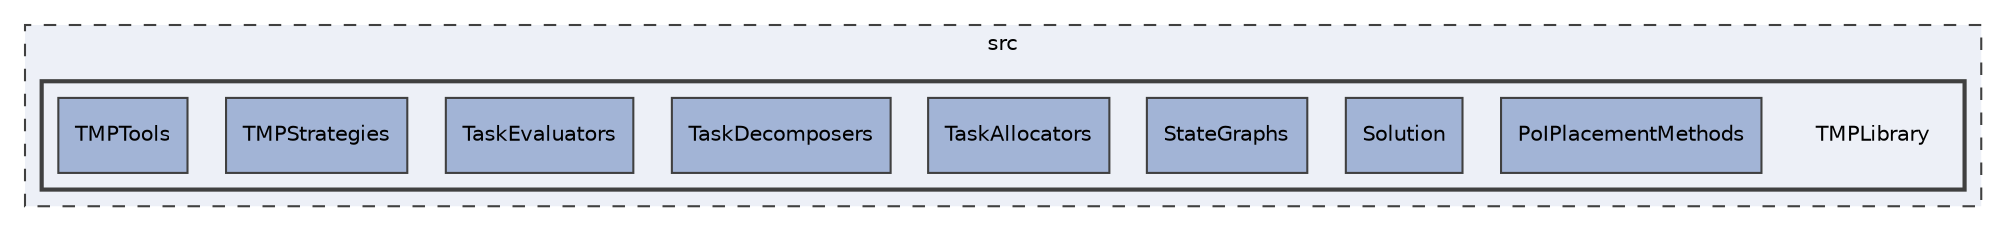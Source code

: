 digraph "TMPLibrary"
{
 // LATEX_PDF_SIZE
  edge [fontname="Helvetica",fontsize="10",labelfontname="Helvetica",labelfontsize="10"];
  node [fontname="Helvetica",fontsize="10",shape=record];
  compound=true
  subgraph clusterdir_68267d1309a1af8e8297ef4c3efbcdba {
    graph [ bgcolor="#edf0f7", pencolor="grey25", style="filled,dashed,", label="src", fontname="Helvetica", fontsize="10", URL="dir_68267d1309a1af8e8297ef4c3efbcdba.html"]
  subgraph clusterdir_b80fd4d84702310eb36fdf4f54b30238 {
    graph [ bgcolor="#edf0f7", pencolor="grey25", style="filled,bold,", label="", fontname="Helvetica", fontsize="10", URL="dir_b80fd4d84702310eb36fdf4f54b30238.html"]
    dir_b80fd4d84702310eb36fdf4f54b30238 [shape=plaintext, label="TMPLibrary"];
  dir_9ba28cdb4f46ffbe8d1e0fe86eac8dab [shape=box, label="PoIPlacementMethods", style="filled,", fillcolor="#a2b4d6", color="grey25", URL="dir_9ba28cdb4f46ffbe8d1e0fe86eac8dab.html"];
  dir_51371ca235312e6d9fee6131f8225ac0 [shape=box, label="Solution", style="filled,", fillcolor="#a2b4d6", color="grey25", URL="dir_51371ca235312e6d9fee6131f8225ac0.html"];
  dir_9640b31b81436f88def6d549463c504c [shape=box, label="StateGraphs", style="filled,", fillcolor="#a2b4d6", color="grey25", URL="dir_9640b31b81436f88def6d549463c504c.html"];
  dir_57bf25b3505a43131b4fed5a26b93828 [shape=box, label="TaskAllocators", style="filled,", fillcolor="#a2b4d6", color="grey25", URL="dir_57bf25b3505a43131b4fed5a26b93828.html"];
  dir_347ddd983a77a78e4db0a722dbe78260 [shape=box, label="TaskDecomposers", style="filled,", fillcolor="#a2b4d6", color="grey25", URL="dir_347ddd983a77a78e4db0a722dbe78260.html"];
  dir_1c20f37a76b7291a6f70564e0b9d5845 [shape=box, label="TaskEvaluators", style="filled,", fillcolor="#a2b4d6", color="grey25", URL="dir_1c20f37a76b7291a6f70564e0b9d5845.html"];
  dir_b6705a3925d77f11e50961840274997b [shape=box, label="TMPStrategies", style="filled,", fillcolor="#a2b4d6", color="grey25", URL="dir_b6705a3925d77f11e50961840274997b.html"];
  dir_d11399469411de7023e49218148f8a60 [shape=box, label="TMPTools", style="filled,", fillcolor="#a2b4d6", color="grey25", URL="dir_d11399469411de7023e49218148f8a60.html"];
  }
  }
}
